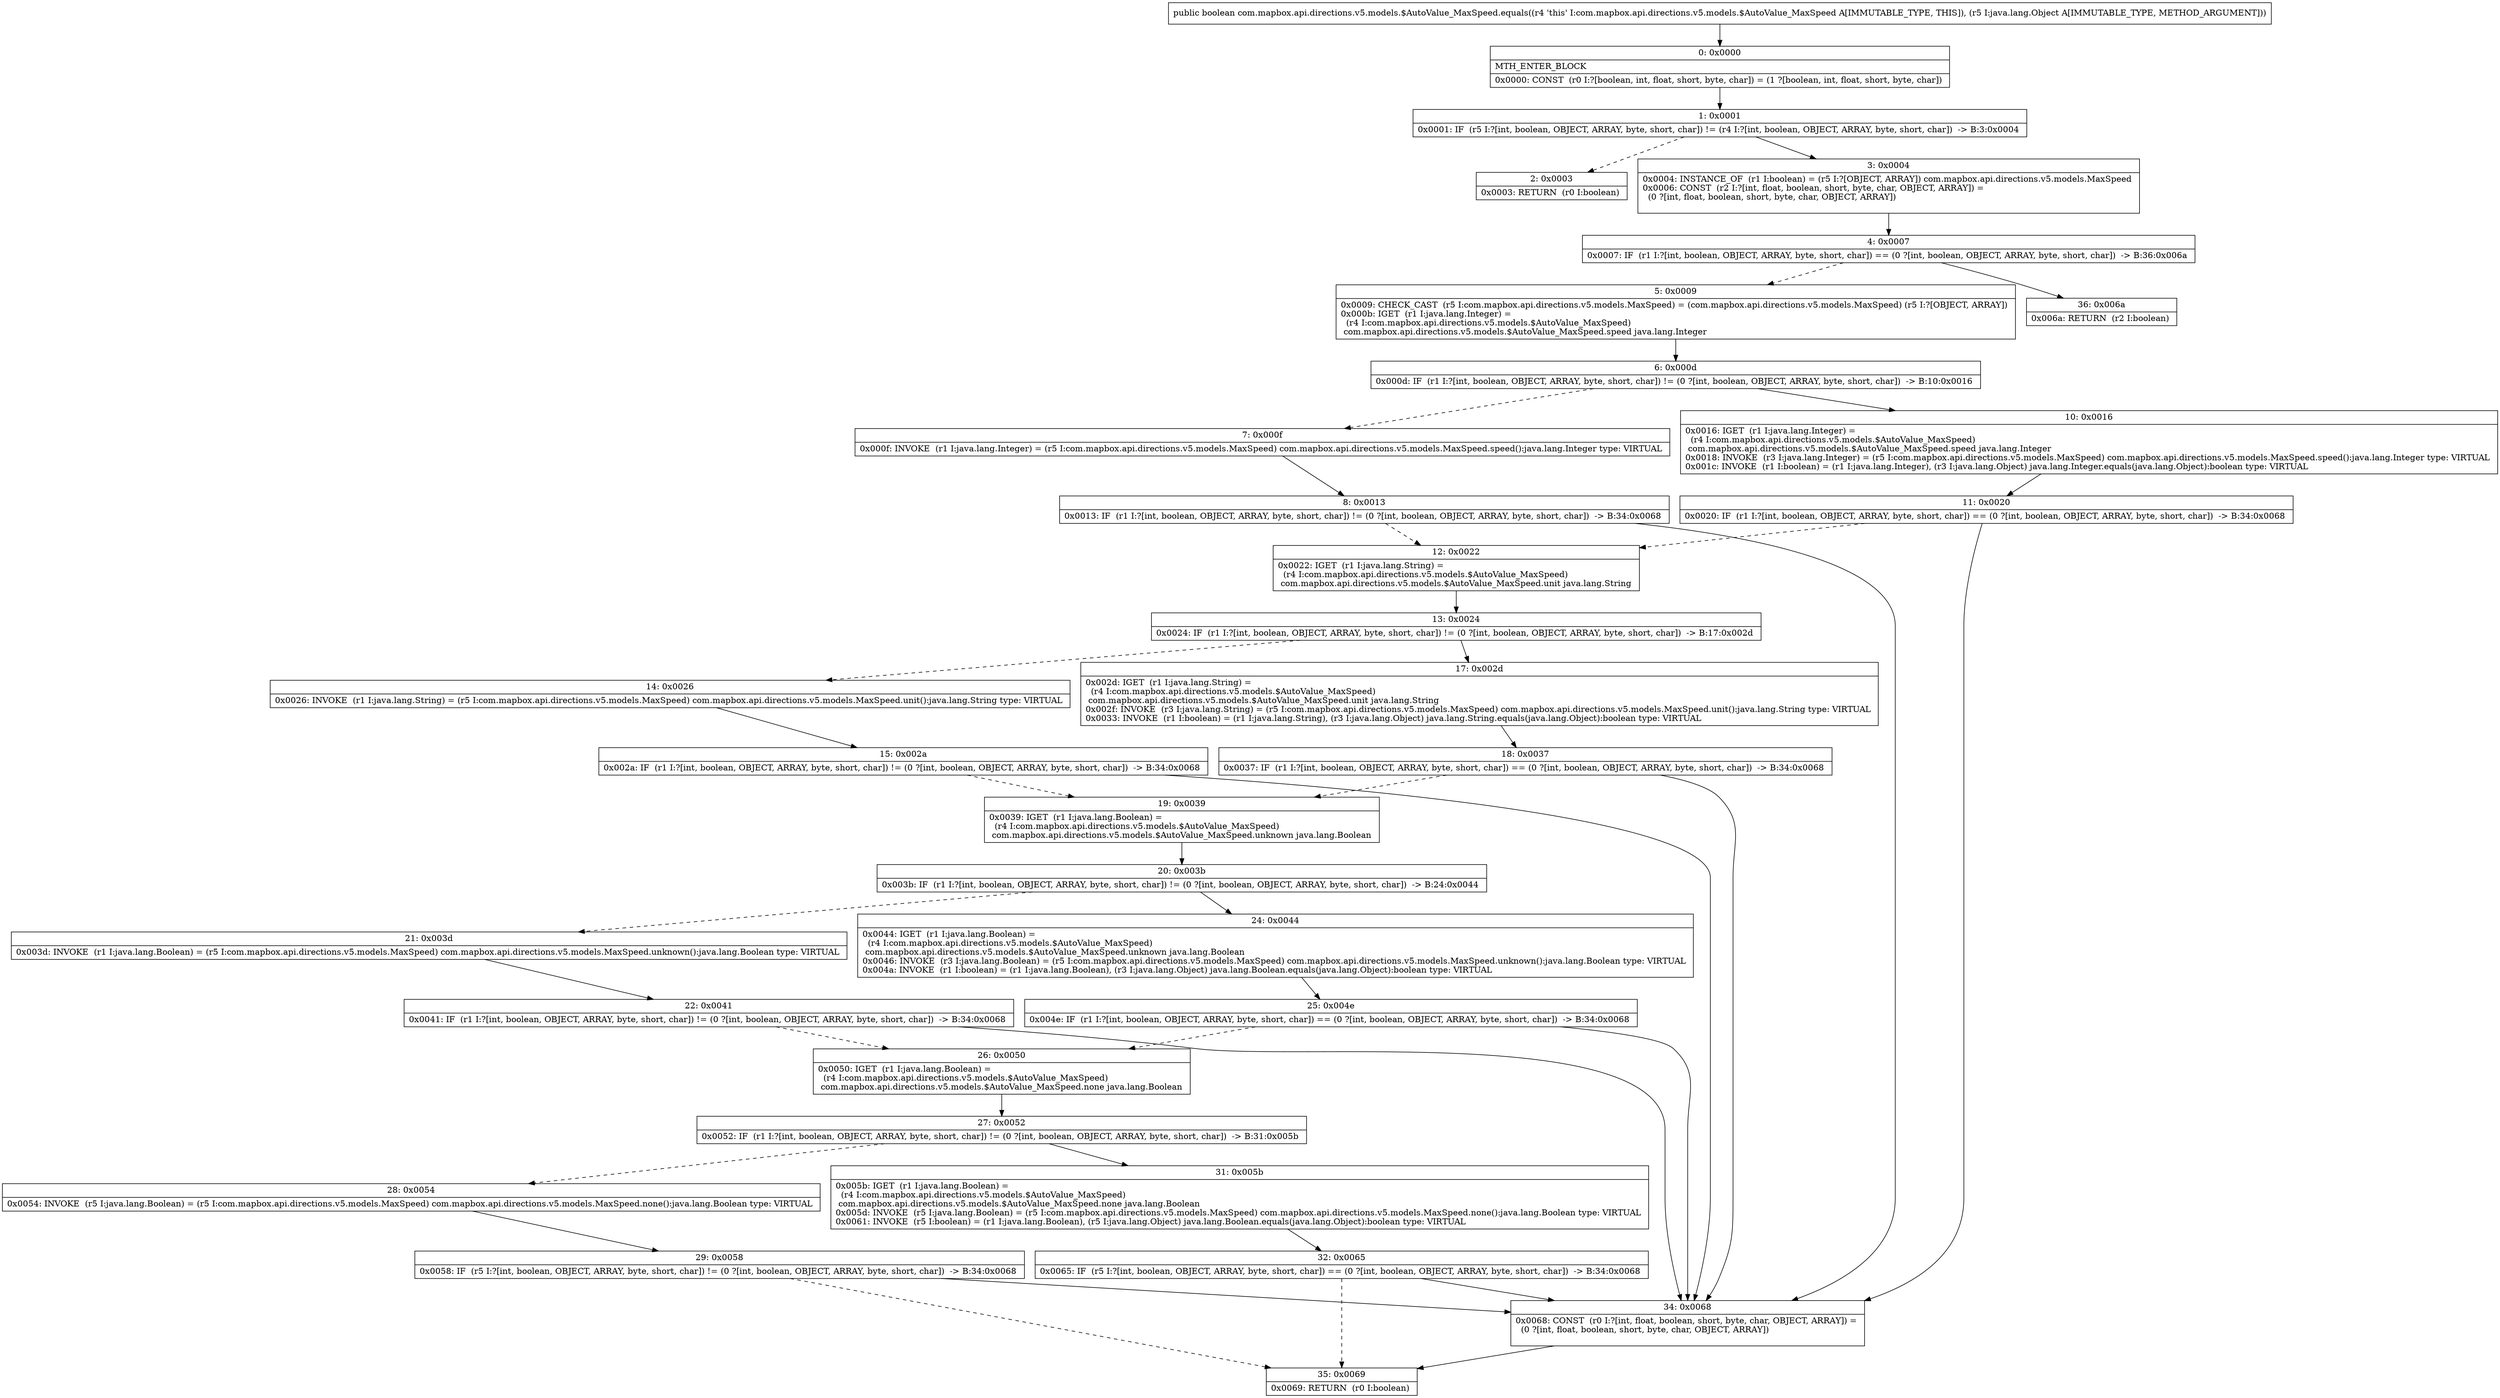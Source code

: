 digraph "CFG forcom.mapbox.api.directions.v5.models.$AutoValue_MaxSpeed.equals(Ljava\/lang\/Object;)Z" {
Node_0 [shape=record,label="{0\:\ 0x0000|MTH_ENTER_BLOCK\l|0x0000: CONST  (r0 I:?[boolean, int, float, short, byte, char]) = (1 ?[boolean, int, float, short, byte, char]) \l}"];
Node_1 [shape=record,label="{1\:\ 0x0001|0x0001: IF  (r5 I:?[int, boolean, OBJECT, ARRAY, byte, short, char]) != (r4 I:?[int, boolean, OBJECT, ARRAY, byte, short, char])  \-\> B:3:0x0004 \l}"];
Node_2 [shape=record,label="{2\:\ 0x0003|0x0003: RETURN  (r0 I:boolean) \l}"];
Node_3 [shape=record,label="{3\:\ 0x0004|0x0004: INSTANCE_OF  (r1 I:boolean) = (r5 I:?[OBJECT, ARRAY]) com.mapbox.api.directions.v5.models.MaxSpeed \l0x0006: CONST  (r2 I:?[int, float, boolean, short, byte, char, OBJECT, ARRAY]) = \l  (0 ?[int, float, boolean, short, byte, char, OBJECT, ARRAY])\l \l}"];
Node_4 [shape=record,label="{4\:\ 0x0007|0x0007: IF  (r1 I:?[int, boolean, OBJECT, ARRAY, byte, short, char]) == (0 ?[int, boolean, OBJECT, ARRAY, byte, short, char])  \-\> B:36:0x006a \l}"];
Node_5 [shape=record,label="{5\:\ 0x0009|0x0009: CHECK_CAST  (r5 I:com.mapbox.api.directions.v5.models.MaxSpeed) = (com.mapbox.api.directions.v5.models.MaxSpeed) (r5 I:?[OBJECT, ARRAY]) \l0x000b: IGET  (r1 I:java.lang.Integer) = \l  (r4 I:com.mapbox.api.directions.v5.models.$AutoValue_MaxSpeed)\l com.mapbox.api.directions.v5.models.$AutoValue_MaxSpeed.speed java.lang.Integer \l}"];
Node_6 [shape=record,label="{6\:\ 0x000d|0x000d: IF  (r1 I:?[int, boolean, OBJECT, ARRAY, byte, short, char]) != (0 ?[int, boolean, OBJECT, ARRAY, byte, short, char])  \-\> B:10:0x0016 \l}"];
Node_7 [shape=record,label="{7\:\ 0x000f|0x000f: INVOKE  (r1 I:java.lang.Integer) = (r5 I:com.mapbox.api.directions.v5.models.MaxSpeed) com.mapbox.api.directions.v5.models.MaxSpeed.speed():java.lang.Integer type: VIRTUAL \l}"];
Node_8 [shape=record,label="{8\:\ 0x0013|0x0013: IF  (r1 I:?[int, boolean, OBJECT, ARRAY, byte, short, char]) != (0 ?[int, boolean, OBJECT, ARRAY, byte, short, char])  \-\> B:34:0x0068 \l}"];
Node_10 [shape=record,label="{10\:\ 0x0016|0x0016: IGET  (r1 I:java.lang.Integer) = \l  (r4 I:com.mapbox.api.directions.v5.models.$AutoValue_MaxSpeed)\l com.mapbox.api.directions.v5.models.$AutoValue_MaxSpeed.speed java.lang.Integer \l0x0018: INVOKE  (r3 I:java.lang.Integer) = (r5 I:com.mapbox.api.directions.v5.models.MaxSpeed) com.mapbox.api.directions.v5.models.MaxSpeed.speed():java.lang.Integer type: VIRTUAL \l0x001c: INVOKE  (r1 I:boolean) = (r1 I:java.lang.Integer), (r3 I:java.lang.Object) java.lang.Integer.equals(java.lang.Object):boolean type: VIRTUAL \l}"];
Node_11 [shape=record,label="{11\:\ 0x0020|0x0020: IF  (r1 I:?[int, boolean, OBJECT, ARRAY, byte, short, char]) == (0 ?[int, boolean, OBJECT, ARRAY, byte, short, char])  \-\> B:34:0x0068 \l}"];
Node_12 [shape=record,label="{12\:\ 0x0022|0x0022: IGET  (r1 I:java.lang.String) = \l  (r4 I:com.mapbox.api.directions.v5.models.$AutoValue_MaxSpeed)\l com.mapbox.api.directions.v5.models.$AutoValue_MaxSpeed.unit java.lang.String \l}"];
Node_13 [shape=record,label="{13\:\ 0x0024|0x0024: IF  (r1 I:?[int, boolean, OBJECT, ARRAY, byte, short, char]) != (0 ?[int, boolean, OBJECT, ARRAY, byte, short, char])  \-\> B:17:0x002d \l}"];
Node_14 [shape=record,label="{14\:\ 0x0026|0x0026: INVOKE  (r1 I:java.lang.String) = (r5 I:com.mapbox.api.directions.v5.models.MaxSpeed) com.mapbox.api.directions.v5.models.MaxSpeed.unit():java.lang.String type: VIRTUAL \l}"];
Node_15 [shape=record,label="{15\:\ 0x002a|0x002a: IF  (r1 I:?[int, boolean, OBJECT, ARRAY, byte, short, char]) != (0 ?[int, boolean, OBJECT, ARRAY, byte, short, char])  \-\> B:34:0x0068 \l}"];
Node_17 [shape=record,label="{17\:\ 0x002d|0x002d: IGET  (r1 I:java.lang.String) = \l  (r4 I:com.mapbox.api.directions.v5.models.$AutoValue_MaxSpeed)\l com.mapbox.api.directions.v5.models.$AutoValue_MaxSpeed.unit java.lang.String \l0x002f: INVOKE  (r3 I:java.lang.String) = (r5 I:com.mapbox.api.directions.v5.models.MaxSpeed) com.mapbox.api.directions.v5.models.MaxSpeed.unit():java.lang.String type: VIRTUAL \l0x0033: INVOKE  (r1 I:boolean) = (r1 I:java.lang.String), (r3 I:java.lang.Object) java.lang.String.equals(java.lang.Object):boolean type: VIRTUAL \l}"];
Node_18 [shape=record,label="{18\:\ 0x0037|0x0037: IF  (r1 I:?[int, boolean, OBJECT, ARRAY, byte, short, char]) == (0 ?[int, boolean, OBJECT, ARRAY, byte, short, char])  \-\> B:34:0x0068 \l}"];
Node_19 [shape=record,label="{19\:\ 0x0039|0x0039: IGET  (r1 I:java.lang.Boolean) = \l  (r4 I:com.mapbox.api.directions.v5.models.$AutoValue_MaxSpeed)\l com.mapbox.api.directions.v5.models.$AutoValue_MaxSpeed.unknown java.lang.Boolean \l}"];
Node_20 [shape=record,label="{20\:\ 0x003b|0x003b: IF  (r1 I:?[int, boolean, OBJECT, ARRAY, byte, short, char]) != (0 ?[int, boolean, OBJECT, ARRAY, byte, short, char])  \-\> B:24:0x0044 \l}"];
Node_21 [shape=record,label="{21\:\ 0x003d|0x003d: INVOKE  (r1 I:java.lang.Boolean) = (r5 I:com.mapbox.api.directions.v5.models.MaxSpeed) com.mapbox.api.directions.v5.models.MaxSpeed.unknown():java.lang.Boolean type: VIRTUAL \l}"];
Node_22 [shape=record,label="{22\:\ 0x0041|0x0041: IF  (r1 I:?[int, boolean, OBJECT, ARRAY, byte, short, char]) != (0 ?[int, boolean, OBJECT, ARRAY, byte, short, char])  \-\> B:34:0x0068 \l}"];
Node_24 [shape=record,label="{24\:\ 0x0044|0x0044: IGET  (r1 I:java.lang.Boolean) = \l  (r4 I:com.mapbox.api.directions.v5.models.$AutoValue_MaxSpeed)\l com.mapbox.api.directions.v5.models.$AutoValue_MaxSpeed.unknown java.lang.Boolean \l0x0046: INVOKE  (r3 I:java.lang.Boolean) = (r5 I:com.mapbox.api.directions.v5.models.MaxSpeed) com.mapbox.api.directions.v5.models.MaxSpeed.unknown():java.lang.Boolean type: VIRTUAL \l0x004a: INVOKE  (r1 I:boolean) = (r1 I:java.lang.Boolean), (r3 I:java.lang.Object) java.lang.Boolean.equals(java.lang.Object):boolean type: VIRTUAL \l}"];
Node_25 [shape=record,label="{25\:\ 0x004e|0x004e: IF  (r1 I:?[int, boolean, OBJECT, ARRAY, byte, short, char]) == (0 ?[int, boolean, OBJECT, ARRAY, byte, short, char])  \-\> B:34:0x0068 \l}"];
Node_26 [shape=record,label="{26\:\ 0x0050|0x0050: IGET  (r1 I:java.lang.Boolean) = \l  (r4 I:com.mapbox.api.directions.v5.models.$AutoValue_MaxSpeed)\l com.mapbox.api.directions.v5.models.$AutoValue_MaxSpeed.none java.lang.Boolean \l}"];
Node_27 [shape=record,label="{27\:\ 0x0052|0x0052: IF  (r1 I:?[int, boolean, OBJECT, ARRAY, byte, short, char]) != (0 ?[int, boolean, OBJECT, ARRAY, byte, short, char])  \-\> B:31:0x005b \l}"];
Node_28 [shape=record,label="{28\:\ 0x0054|0x0054: INVOKE  (r5 I:java.lang.Boolean) = (r5 I:com.mapbox.api.directions.v5.models.MaxSpeed) com.mapbox.api.directions.v5.models.MaxSpeed.none():java.lang.Boolean type: VIRTUAL \l}"];
Node_29 [shape=record,label="{29\:\ 0x0058|0x0058: IF  (r5 I:?[int, boolean, OBJECT, ARRAY, byte, short, char]) != (0 ?[int, boolean, OBJECT, ARRAY, byte, short, char])  \-\> B:34:0x0068 \l}"];
Node_31 [shape=record,label="{31\:\ 0x005b|0x005b: IGET  (r1 I:java.lang.Boolean) = \l  (r4 I:com.mapbox.api.directions.v5.models.$AutoValue_MaxSpeed)\l com.mapbox.api.directions.v5.models.$AutoValue_MaxSpeed.none java.lang.Boolean \l0x005d: INVOKE  (r5 I:java.lang.Boolean) = (r5 I:com.mapbox.api.directions.v5.models.MaxSpeed) com.mapbox.api.directions.v5.models.MaxSpeed.none():java.lang.Boolean type: VIRTUAL \l0x0061: INVOKE  (r5 I:boolean) = (r1 I:java.lang.Boolean), (r5 I:java.lang.Object) java.lang.Boolean.equals(java.lang.Object):boolean type: VIRTUAL \l}"];
Node_32 [shape=record,label="{32\:\ 0x0065|0x0065: IF  (r5 I:?[int, boolean, OBJECT, ARRAY, byte, short, char]) == (0 ?[int, boolean, OBJECT, ARRAY, byte, short, char])  \-\> B:34:0x0068 \l}"];
Node_34 [shape=record,label="{34\:\ 0x0068|0x0068: CONST  (r0 I:?[int, float, boolean, short, byte, char, OBJECT, ARRAY]) = \l  (0 ?[int, float, boolean, short, byte, char, OBJECT, ARRAY])\l \l}"];
Node_35 [shape=record,label="{35\:\ 0x0069|0x0069: RETURN  (r0 I:boolean) \l}"];
Node_36 [shape=record,label="{36\:\ 0x006a|0x006a: RETURN  (r2 I:boolean) \l}"];
MethodNode[shape=record,label="{public boolean com.mapbox.api.directions.v5.models.$AutoValue_MaxSpeed.equals((r4 'this' I:com.mapbox.api.directions.v5.models.$AutoValue_MaxSpeed A[IMMUTABLE_TYPE, THIS]), (r5 I:java.lang.Object A[IMMUTABLE_TYPE, METHOD_ARGUMENT])) }"];
MethodNode -> Node_0;
Node_0 -> Node_1;
Node_1 -> Node_2[style=dashed];
Node_1 -> Node_3;
Node_3 -> Node_4;
Node_4 -> Node_5[style=dashed];
Node_4 -> Node_36;
Node_5 -> Node_6;
Node_6 -> Node_7[style=dashed];
Node_6 -> Node_10;
Node_7 -> Node_8;
Node_8 -> Node_34;
Node_8 -> Node_12[style=dashed];
Node_10 -> Node_11;
Node_11 -> Node_12[style=dashed];
Node_11 -> Node_34;
Node_12 -> Node_13;
Node_13 -> Node_14[style=dashed];
Node_13 -> Node_17;
Node_14 -> Node_15;
Node_15 -> Node_34;
Node_15 -> Node_19[style=dashed];
Node_17 -> Node_18;
Node_18 -> Node_19[style=dashed];
Node_18 -> Node_34;
Node_19 -> Node_20;
Node_20 -> Node_21[style=dashed];
Node_20 -> Node_24;
Node_21 -> Node_22;
Node_22 -> Node_34;
Node_22 -> Node_26[style=dashed];
Node_24 -> Node_25;
Node_25 -> Node_26[style=dashed];
Node_25 -> Node_34;
Node_26 -> Node_27;
Node_27 -> Node_28[style=dashed];
Node_27 -> Node_31;
Node_28 -> Node_29;
Node_29 -> Node_34;
Node_29 -> Node_35[style=dashed];
Node_31 -> Node_32;
Node_32 -> Node_34;
Node_32 -> Node_35[style=dashed];
Node_34 -> Node_35;
}


